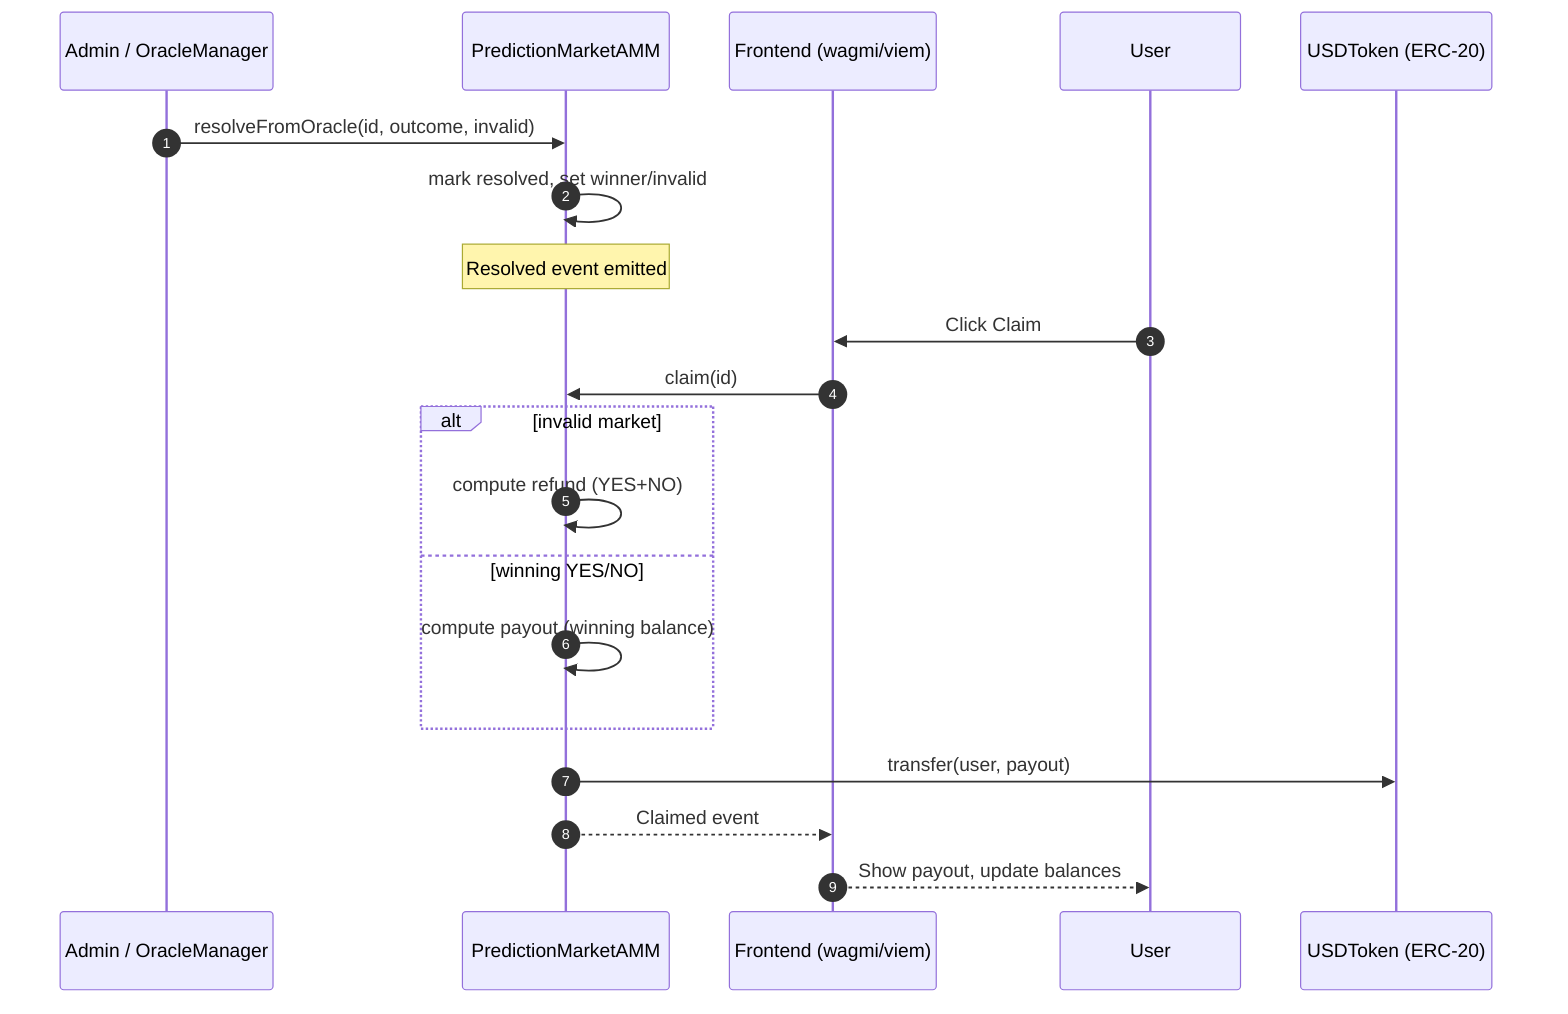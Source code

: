 sequenceDiagram
  autonumber
  participant Admin as Admin / OracleManager
  participant PM as PredictionMarketAMM
  participant Frontend as Frontend (wagmi/viem)
  participant User
  participant USD as USDToken (ERC-20)

  Admin->>PM: resolveFromOracle(id, outcome, invalid)
  PM->>PM: mark resolved, set winner/invalid
  Note over PM: Resolved event emitted
  User->>Frontend: Click Claim
  Frontend->>PM: claim(id)
  alt invalid market
    PM->>PM: compute refund (YES+NO)
  else winning YES/NO
    PM->>PM: compute payout (winning balance)
  end
  PM->>USD: transfer(user, payout)
  PM-->>Frontend: Claimed event
  Frontend-->>User: Show payout, update balances